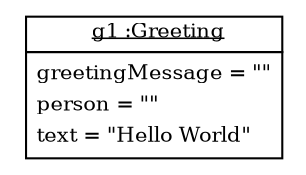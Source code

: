 graph ObjectDiagram {
   node [shape = none, fontsize = 10];
   edge [fontsize = 10];
   compound=true;

g1 [label=<<table border='0' cellborder='1' cellspacing='0'> <tr> <td href="../examples/org/sdmlib/examples/helloworld/Greeting.java"> <u>g1 :Greeting</u></td></tr><tr><td><table border='0' cellborder='0' cellspacing='0'><tr><td align='left'>greetingMessage = ""</td></tr><tr><td align='left'>person = ""</td></tr><tr><td align='left'>text = "Hello World"</td></tr></table></td></tr></table>>];

}
